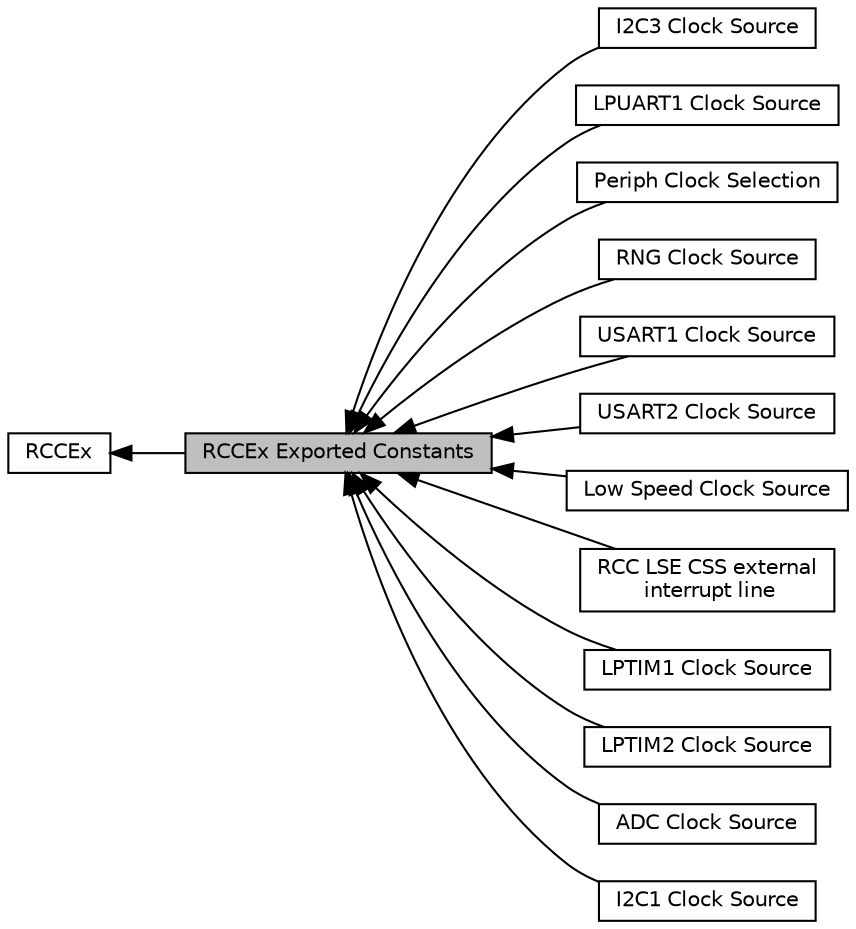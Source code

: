 digraph "RCCEx Exported Constants"
{
  edge [fontname="Helvetica",fontsize="10",labelfontname="Helvetica",labelfontsize="10"];
  node [fontname="Helvetica",fontsize="10",shape=box];
  rankdir=LR;
  Node9 [label="I2C3 Clock Source",height=0.2,width=0.4,color="black", fillcolor="white", style="filled",URL="$group___r_c_c_ex___i2_c3___clock___source.html",tooltip=" "];
  Node2 [label="RCCEx",height=0.2,width=0.4,color="black", fillcolor="white", style="filled",URL="$group___r_c_c_ex.html",tooltip="RCC Extended HAL module driver."];
  Node7 [label="LPUART1 Clock Source",height=0.2,width=0.4,color="black", fillcolor="white", style="filled",URL="$group___r_c_c_ex___l_p_u_a_r_t1___clock___source.html",tooltip=" "];
  Node4 [label="Periph Clock Selection",height=0.2,width=0.4,color="black", fillcolor="white", style="filled",URL="$group___r_c_c_ex___periph___clock___selection.html",tooltip=" "];
  Node12 [label="RNG Clock Source",height=0.2,width=0.4,color="black", fillcolor="white", style="filled",URL="$group___r_c_c_ex___r_n_g___clock___source.html",tooltip=" "];
  Node5 [label="USART1 Clock Source",height=0.2,width=0.4,color="black", fillcolor="white", style="filled",URL="$group___r_c_c_ex___u_s_a_r_t1___clock___source.html",tooltip=" "];
  Node6 [label="USART2 Clock Source",height=0.2,width=0.4,color="black", fillcolor="white", style="filled",URL="$group___r_c_c_ex___u_s_a_r_t2___clock___source.html",tooltip=" "];
  Node3 [label="Low Speed Clock Source",height=0.2,width=0.4,color="black", fillcolor="white", style="filled",URL="$group___r_c_c_ex___l_s_c_o___clock___source.html",tooltip=" "];
  Node14 [label="RCC LSE CSS external\l interrupt line",height=0.2,width=0.4,color="black", fillcolor="white", style="filled",URL="$group___r_c_c_ex___e_x_t_i___l_i_n_e___l_s_e_c_s_s.html",tooltip=" "];
  Node10 [label="LPTIM1 Clock Source",height=0.2,width=0.4,color="black", fillcolor="white", style="filled",URL="$group___r_c_c_ex___l_p_t_i_m1___clock___source.html",tooltip=" "];
  Node11 [label="LPTIM2 Clock Source",height=0.2,width=0.4,color="black", fillcolor="white", style="filled",URL="$group___r_c_c_ex___l_p_t_i_m2___clock___source.html",tooltip=" "];
  Node13 [label="ADC Clock Source",height=0.2,width=0.4,color="black", fillcolor="white", style="filled",URL="$group___r_c_c_ex___a_d_c___clock___source.html",tooltip=" "];
  Node1 [label="RCCEx Exported Constants",height=0.2,width=0.4,color="black", fillcolor="grey75", style="filled", fontcolor="black",tooltip=" "];
  Node8 [label="I2C1 Clock Source",height=0.2,width=0.4,color="black", fillcolor="white", style="filled",URL="$group___r_c_c_ex___i2_c1___clock___source.html",tooltip=" "];
  Node2->Node1 [shape=plaintext, dir="back", style="solid"];
  Node1->Node3 [shape=plaintext, dir="back", style="solid"];
  Node1->Node4 [shape=plaintext, dir="back", style="solid"];
  Node1->Node5 [shape=plaintext, dir="back", style="solid"];
  Node1->Node6 [shape=plaintext, dir="back", style="solid"];
  Node1->Node7 [shape=plaintext, dir="back", style="solid"];
  Node1->Node8 [shape=plaintext, dir="back", style="solid"];
  Node1->Node9 [shape=plaintext, dir="back", style="solid"];
  Node1->Node10 [shape=plaintext, dir="back", style="solid"];
  Node1->Node11 [shape=plaintext, dir="back", style="solid"];
  Node1->Node12 [shape=plaintext, dir="back", style="solid"];
  Node1->Node13 [shape=plaintext, dir="back", style="solid"];
  Node1->Node14 [shape=plaintext, dir="back", style="solid"];
}
